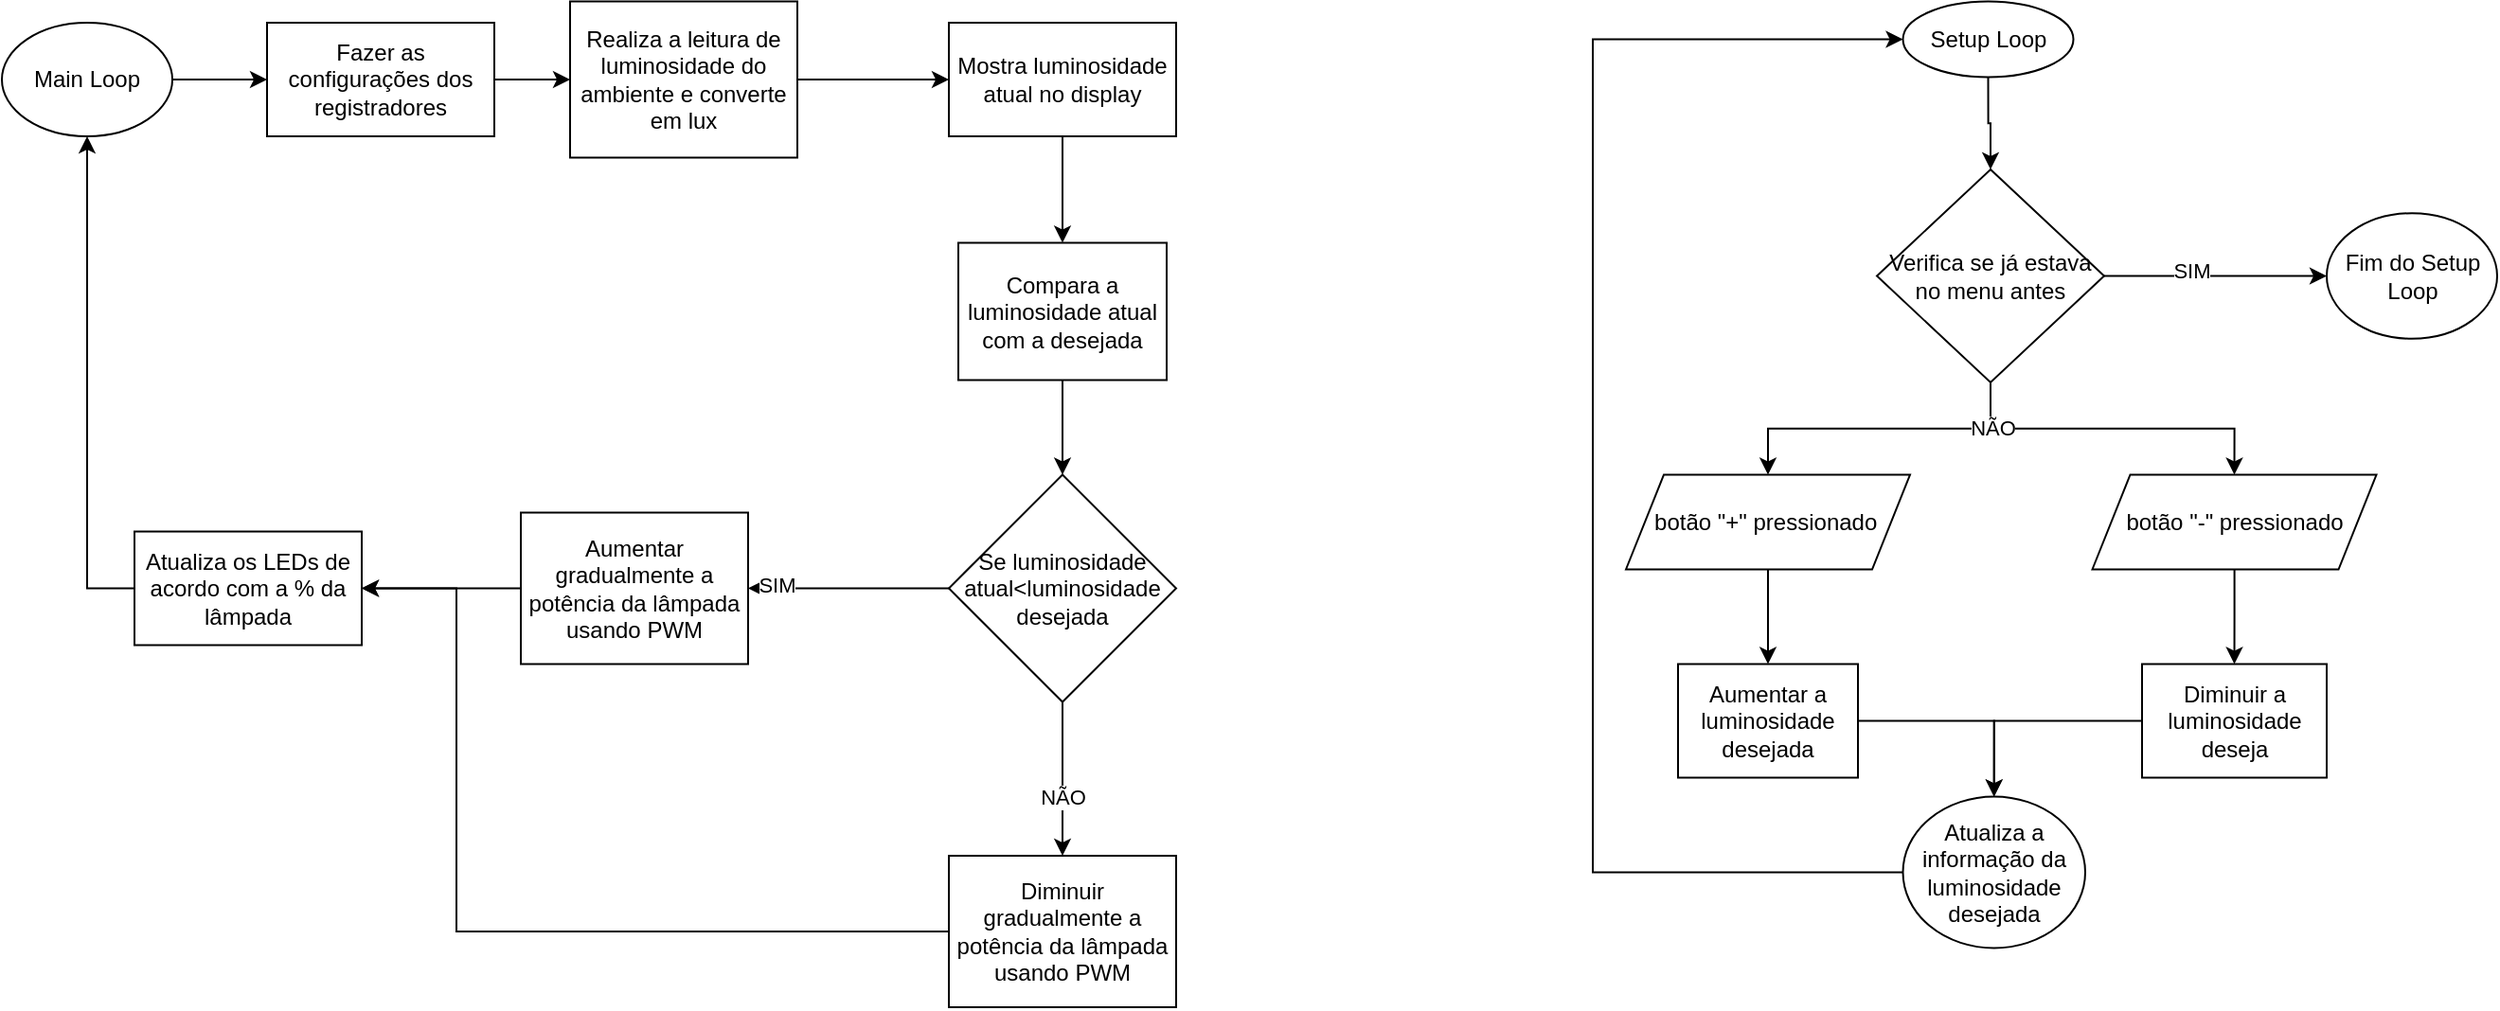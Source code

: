 <mxfile version="21.4.0" type="device">
  <diagram name="Página-1" id="f2KsuBedD29tI52NU1I8">
    <mxGraphModel dx="1912" dy="1000" grid="1" gridSize="10" guides="1" tooltips="1" connect="1" arrows="1" fold="1" page="1" pageScale="1" pageWidth="827" pageHeight="1169" math="0" shadow="0">
      <root>
        <mxCell id="0" />
        <mxCell id="1" parent="0" />
        <mxCell id="2uvB-ObOwGW641o-AZea-17" style="edgeStyle=orthogonalEdgeStyle;rounded=0;orthogonalLoop=1;jettySize=auto;html=1;entryX=0;entryY=0.5;entryDx=0;entryDy=0;" edge="1" parent="1" source="2uvB-ObOwGW641o-AZea-1" target="2uvB-ObOwGW641o-AZea-3">
          <mxGeometry relative="1" as="geometry" />
        </mxCell>
        <mxCell id="2uvB-ObOwGW641o-AZea-1" value="Main Loop" style="ellipse;whiteSpace=wrap;html=1;" vertex="1" parent="1">
          <mxGeometry x="80" y="40" width="90" height="60" as="geometry" />
        </mxCell>
        <mxCell id="2uvB-ObOwGW641o-AZea-18" style="edgeStyle=orthogonalEdgeStyle;rounded=0;orthogonalLoop=1;jettySize=auto;html=1;entryX=0;entryY=0.5;entryDx=0;entryDy=0;" edge="1" parent="1" source="2uvB-ObOwGW641o-AZea-3" target="2uvB-ObOwGW641o-AZea-6">
          <mxGeometry relative="1" as="geometry" />
        </mxCell>
        <mxCell id="2uvB-ObOwGW641o-AZea-3" value="Fazer as configurações dos registradores" style="rounded=0;whiteSpace=wrap;html=1;" vertex="1" parent="1">
          <mxGeometry x="220" y="40" width="120" height="60" as="geometry" />
        </mxCell>
        <mxCell id="2uvB-ObOwGW641o-AZea-96" value="" style="edgeStyle=orthogonalEdgeStyle;rounded=0;orthogonalLoop=1;jettySize=auto;html=1;" edge="1" parent="1" source="2uvB-ObOwGW641o-AZea-6" target="2uvB-ObOwGW641o-AZea-95">
          <mxGeometry relative="1" as="geometry" />
        </mxCell>
        <mxCell id="2uvB-ObOwGW641o-AZea-6" value="Realiza a leitura de luminosidade do ambiente e converte em lux" style="rounded=0;whiteSpace=wrap;html=1;" vertex="1" parent="1">
          <mxGeometry x="380" y="28.75" width="120" height="82.5" as="geometry" />
        </mxCell>
        <mxCell id="2uvB-ObOwGW641o-AZea-20" style="edgeStyle=orthogonalEdgeStyle;rounded=0;orthogonalLoop=1;jettySize=auto;html=1;entryX=0.5;entryY=0;entryDx=0;entryDy=0;" edge="1" parent="1" source="2uvB-ObOwGW641o-AZea-7" target="2uvB-ObOwGW641o-AZea-8">
          <mxGeometry relative="1" as="geometry" />
        </mxCell>
        <mxCell id="2uvB-ObOwGW641o-AZea-7" value="Compara a luminosidade atual com a desejada" style="rounded=0;whiteSpace=wrap;html=1;" vertex="1" parent="1">
          <mxGeometry x="585" y="156.25" width="110" height="72.5" as="geometry" />
        </mxCell>
        <mxCell id="2uvB-ObOwGW641o-AZea-11" style="edgeStyle=orthogonalEdgeStyle;rounded=0;orthogonalLoop=1;jettySize=auto;html=1;entryX=1;entryY=0.5;entryDx=0;entryDy=0;" edge="1" parent="1" source="2uvB-ObOwGW641o-AZea-8" target="2uvB-ObOwGW641o-AZea-9">
          <mxGeometry relative="1" as="geometry" />
        </mxCell>
        <mxCell id="2uvB-ObOwGW641o-AZea-12" value="SIM" style="edgeLabel;html=1;align=center;verticalAlign=middle;resizable=0;points=[];" vertex="1" connectable="0" parent="2uvB-ObOwGW641o-AZea-11">
          <mxGeometry x="0.72" y="-2" relative="1" as="geometry">
            <mxPoint as="offset" />
          </mxGeometry>
        </mxCell>
        <mxCell id="2uvB-ObOwGW641o-AZea-98" value="" style="edgeStyle=orthogonalEdgeStyle;rounded=0;orthogonalLoop=1;jettySize=auto;html=1;" edge="1" parent="1" source="2uvB-ObOwGW641o-AZea-8" target="2uvB-ObOwGW641o-AZea-13">
          <mxGeometry relative="1" as="geometry">
            <Array as="points">
              <mxPoint x="640" y="480" />
              <mxPoint x="640" y="480" />
            </Array>
          </mxGeometry>
        </mxCell>
        <mxCell id="2uvB-ObOwGW641o-AZea-113" value="NÃO" style="edgeLabel;html=1;align=center;verticalAlign=middle;resizable=0;points=[];" vertex="1" connectable="0" parent="2uvB-ObOwGW641o-AZea-98">
          <mxGeometry x="0.228" relative="1" as="geometry">
            <mxPoint as="offset" />
          </mxGeometry>
        </mxCell>
        <mxCell id="2uvB-ObOwGW641o-AZea-8" value="Se luminosidade atual&amp;lt;luminosidade desejada" style="rhombus;whiteSpace=wrap;html=1;" vertex="1" parent="1">
          <mxGeometry x="580" y="278.75" width="120" height="120" as="geometry" />
        </mxCell>
        <mxCell id="2uvB-ObOwGW641o-AZea-110" style="edgeStyle=orthogonalEdgeStyle;rounded=0;orthogonalLoop=1;jettySize=auto;html=1;entryX=1;entryY=0.5;entryDx=0;entryDy=0;" edge="1" parent="1" source="2uvB-ObOwGW641o-AZea-9" target="2uvB-ObOwGW641o-AZea-109">
          <mxGeometry relative="1" as="geometry" />
        </mxCell>
        <mxCell id="2uvB-ObOwGW641o-AZea-9" value="Aumentar gradualmente a potência da lâmpada usando PWM" style="rounded=0;whiteSpace=wrap;html=1;" vertex="1" parent="1">
          <mxGeometry x="354" y="298.75" width="120" height="80" as="geometry" />
        </mxCell>
        <mxCell id="2uvB-ObOwGW641o-AZea-114" style="edgeStyle=orthogonalEdgeStyle;rounded=0;orthogonalLoop=1;jettySize=auto;html=1;entryX=1;entryY=0.5;entryDx=0;entryDy=0;" edge="1" parent="1" source="2uvB-ObOwGW641o-AZea-13" target="2uvB-ObOwGW641o-AZea-109">
          <mxGeometry relative="1" as="geometry">
            <Array as="points">
              <mxPoint x="320" y="520" />
              <mxPoint x="320" y="339" />
            </Array>
          </mxGeometry>
        </mxCell>
        <mxCell id="2uvB-ObOwGW641o-AZea-13" value="Diminuir gradualmente a potência da lâmpada usando PWM" style="rounded=0;whiteSpace=wrap;html=1;" vertex="1" parent="1">
          <mxGeometry x="580" y="480" width="120" height="80" as="geometry" />
        </mxCell>
        <mxCell id="2uvB-ObOwGW641o-AZea-101" style="edgeStyle=orthogonalEdgeStyle;rounded=0;orthogonalLoop=1;jettySize=auto;html=1;entryX=0.5;entryY=0;entryDx=0;entryDy=0;" edge="1" parent="1" source="2uvB-ObOwGW641o-AZea-47" target="2uvB-ObOwGW641o-AZea-51">
          <mxGeometry relative="1" as="geometry" />
        </mxCell>
        <mxCell id="2uvB-ObOwGW641o-AZea-102" style="edgeStyle=orthogonalEdgeStyle;rounded=0;orthogonalLoop=1;jettySize=auto;html=1;entryX=0.5;entryY=0;entryDx=0;entryDy=0;" edge="1" parent="1" source="2uvB-ObOwGW641o-AZea-47" target="2uvB-ObOwGW641o-AZea-53">
          <mxGeometry relative="1" as="geometry" />
        </mxCell>
        <mxCell id="2uvB-ObOwGW641o-AZea-103" value="NÃO" style="edgeLabel;html=1;align=center;verticalAlign=middle;resizable=0;points=[];" vertex="1" connectable="0" parent="2uvB-ObOwGW641o-AZea-102">
          <mxGeometry x="-0.688" relative="1" as="geometry">
            <mxPoint x="-2" y="-1" as="offset" />
          </mxGeometry>
        </mxCell>
        <mxCell id="2uvB-ObOwGW641o-AZea-105" style="edgeStyle=orthogonalEdgeStyle;rounded=0;orthogonalLoop=1;jettySize=auto;html=1;exitX=1;exitY=0.5;exitDx=0;exitDy=0;entryX=0;entryY=0.5;entryDx=0;entryDy=0;" edge="1" parent="1" source="2uvB-ObOwGW641o-AZea-47" target="2uvB-ObOwGW641o-AZea-104">
          <mxGeometry relative="1" as="geometry">
            <Array as="points">
              <mxPoint x="1280" y="174" />
              <mxPoint x="1280" y="174" />
            </Array>
          </mxGeometry>
        </mxCell>
        <mxCell id="2uvB-ObOwGW641o-AZea-106" value="SIM" style="edgeLabel;html=1;align=center;verticalAlign=middle;resizable=0;points=[];" vertex="1" connectable="0" parent="2uvB-ObOwGW641o-AZea-105">
          <mxGeometry x="-0.24" y="3" relative="1" as="geometry">
            <mxPoint x="1" as="offset" />
          </mxGeometry>
        </mxCell>
        <mxCell id="2uvB-ObOwGW641o-AZea-47" value="Verifica se já estava no menu antes" style="rhombus;whiteSpace=wrap;html=1;" vertex="1" parent="1">
          <mxGeometry x="1070" y="117.5" width="120" height="112.5" as="geometry" />
        </mxCell>
        <mxCell id="2uvB-ObOwGW641o-AZea-48" style="edgeStyle=orthogonalEdgeStyle;rounded=0;orthogonalLoop=1;jettySize=auto;html=1;entryX=0.5;entryY=0;entryDx=0;entryDy=0;" edge="1" parent="1" source="2uvB-ObOwGW641o-AZea-49" target="2uvB-ObOwGW641o-AZea-47">
          <mxGeometry relative="1" as="geometry" />
        </mxCell>
        <mxCell id="2uvB-ObOwGW641o-AZea-49" value="Setup Loop" style="ellipse;whiteSpace=wrap;html=1;" vertex="1" parent="1">
          <mxGeometry x="1083.75" y="28.75" width="90" height="40" as="geometry" />
        </mxCell>
        <mxCell id="2uvB-ObOwGW641o-AZea-50" value="" style="edgeStyle=orthogonalEdgeStyle;rounded=0;orthogonalLoop=1;jettySize=auto;html=1;" edge="1" parent="1" source="2uvB-ObOwGW641o-AZea-51" target="2uvB-ObOwGW641o-AZea-55">
          <mxGeometry relative="1" as="geometry" />
        </mxCell>
        <mxCell id="2uvB-ObOwGW641o-AZea-51" value="botão &quot;+&quot; pressionado&amp;nbsp;" style="shape=parallelogram;perimeter=parallelogramPerimeter;whiteSpace=wrap;html=1;fixedSize=1;" vertex="1" parent="1">
          <mxGeometry x="937.5" y="278.75" width="150" height="50" as="geometry" />
        </mxCell>
        <mxCell id="2uvB-ObOwGW641o-AZea-52" value="" style="edgeStyle=orthogonalEdgeStyle;rounded=0;orthogonalLoop=1;jettySize=auto;html=1;" edge="1" parent="1" source="2uvB-ObOwGW641o-AZea-53" target="2uvB-ObOwGW641o-AZea-57">
          <mxGeometry relative="1" as="geometry" />
        </mxCell>
        <mxCell id="2uvB-ObOwGW641o-AZea-53" value="botão &quot;-&quot; pressionado" style="shape=parallelogram;perimeter=parallelogramPerimeter;whiteSpace=wrap;html=1;fixedSize=1;" vertex="1" parent="1">
          <mxGeometry x="1183.75" y="278.75" width="150" height="50" as="geometry" />
        </mxCell>
        <mxCell id="2uvB-ObOwGW641o-AZea-54" style="edgeStyle=orthogonalEdgeStyle;rounded=0;orthogonalLoop=1;jettySize=auto;html=1;entryX=0.5;entryY=0;entryDx=0;entryDy=0;" edge="1" parent="1" source="2uvB-ObOwGW641o-AZea-55" target="2uvB-ObOwGW641o-AZea-59">
          <mxGeometry relative="1" as="geometry" />
        </mxCell>
        <mxCell id="2uvB-ObOwGW641o-AZea-55" value="Aumentar a luminosidade desejada" style="rounded=0;whiteSpace=wrap;html=1;" vertex="1" parent="1">
          <mxGeometry x="965" y="378.75" width="95" height="60" as="geometry" />
        </mxCell>
        <mxCell id="2uvB-ObOwGW641o-AZea-56" style="edgeStyle=orthogonalEdgeStyle;rounded=0;orthogonalLoop=1;jettySize=auto;html=1;exitX=0;exitY=0.5;exitDx=0;exitDy=0;entryX=0.5;entryY=0;entryDx=0;entryDy=0;" edge="1" parent="1" source="2uvB-ObOwGW641o-AZea-57" target="2uvB-ObOwGW641o-AZea-59">
          <mxGeometry relative="1" as="geometry" />
        </mxCell>
        <mxCell id="2uvB-ObOwGW641o-AZea-57" value="Diminuir a luminosidade deseja" style="rounded=0;whiteSpace=wrap;html=1;" vertex="1" parent="1">
          <mxGeometry x="1210" y="378.75" width="97.5" height="60" as="geometry" />
        </mxCell>
        <mxCell id="2uvB-ObOwGW641o-AZea-108" style="edgeStyle=orthogonalEdgeStyle;rounded=0;orthogonalLoop=1;jettySize=auto;html=1;entryX=0;entryY=0.5;entryDx=0;entryDy=0;" edge="1" parent="1" source="2uvB-ObOwGW641o-AZea-59" target="2uvB-ObOwGW641o-AZea-49">
          <mxGeometry relative="1" as="geometry">
            <Array as="points">
              <mxPoint x="920" y="488.75" />
              <mxPoint x="920" y="49" />
            </Array>
          </mxGeometry>
        </mxCell>
        <mxCell id="2uvB-ObOwGW641o-AZea-59" value="Atualiza a informação da luminosidade desejada" style="ellipse;whiteSpace=wrap;html=1;" vertex="1" parent="1">
          <mxGeometry x="1083.75" y="448.75" width="96.25" height="80" as="geometry" />
        </mxCell>
        <mxCell id="2uvB-ObOwGW641o-AZea-97" value="" style="edgeStyle=orthogonalEdgeStyle;rounded=0;orthogonalLoop=1;jettySize=auto;html=1;" edge="1" parent="1" source="2uvB-ObOwGW641o-AZea-95" target="2uvB-ObOwGW641o-AZea-7">
          <mxGeometry relative="1" as="geometry" />
        </mxCell>
        <mxCell id="2uvB-ObOwGW641o-AZea-95" value="Mostra luminosidade atual no display" style="rounded=0;whiteSpace=wrap;html=1;" vertex="1" parent="1">
          <mxGeometry x="580" y="40" width="120" height="60" as="geometry" />
        </mxCell>
        <mxCell id="2uvB-ObOwGW641o-AZea-104" value="Fim do Setup Loop" style="ellipse;whiteSpace=wrap;html=1;" vertex="1" parent="1">
          <mxGeometry x="1307.5" y="140.62" width="90" height="66.25" as="geometry" />
        </mxCell>
        <mxCell id="2uvB-ObOwGW641o-AZea-115" style="edgeStyle=orthogonalEdgeStyle;rounded=0;orthogonalLoop=1;jettySize=auto;html=1;exitX=0;exitY=0.5;exitDx=0;exitDy=0;entryX=0.5;entryY=1;entryDx=0;entryDy=0;" edge="1" parent="1" source="2uvB-ObOwGW641o-AZea-109" target="2uvB-ObOwGW641o-AZea-1">
          <mxGeometry relative="1" as="geometry" />
        </mxCell>
        <mxCell id="2uvB-ObOwGW641o-AZea-109" value="Atualiza os LEDs de acordo com a % da lâmpada" style="rounded=0;whiteSpace=wrap;html=1;" vertex="1" parent="1">
          <mxGeometry x="150" y="308.75" width="120" height="60" as="geometry" />
        </mxCell>
      </root>
    </mxGraphModel>
  </diagram>
</mxfile>
